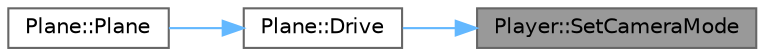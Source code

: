 digraph "Player::SetCameraMode"
{
 // LATEX_PDF_SIZE
  bgcolor="transparent";
  edge [fontname=Helvetica,fontsize=10,labelfontname=Helvetica,labelfontsize=10];
  node [fontname=Helvetica,fontsize=10,shape=box,height=0.2,width=0.4];
  rankdir="RL";
  Node1 [id="Node000001",label="Player::SetCameraMode",height=0.2,width=0.4,color="gray40", fillcolor="grey60", style="filled", fontcolor="black",tooltip=" "];
  Node1 -> Node2 [id="edge1_Node000001_Node000002",dir="back",color="steelblue1",style="solid",tooltip=" "];
  Node2 [id="Node000002",label="Plane::Drive",height=0.2,width=0.4,color="grey40", fillcolor="white", style="filled",URL="$class_plane.html#aa0b34d2cc9785d1e816f13e24466726d",tooltip=" "];
  Node2 -> Node3 [id="edge2_Node000002_Node000003",dir="back",color="steelblue1",style="solid",tooltip=" "];
  Node3 [id="Node000003",label="Plane::Plane",height=0.2,width=0.4,color="grey40", fillcolor="white", style="filled",URL="$class_plane.html#ac07c0be8229b0a6fbff20e5ddc183d81",tooltip=" "];
}
